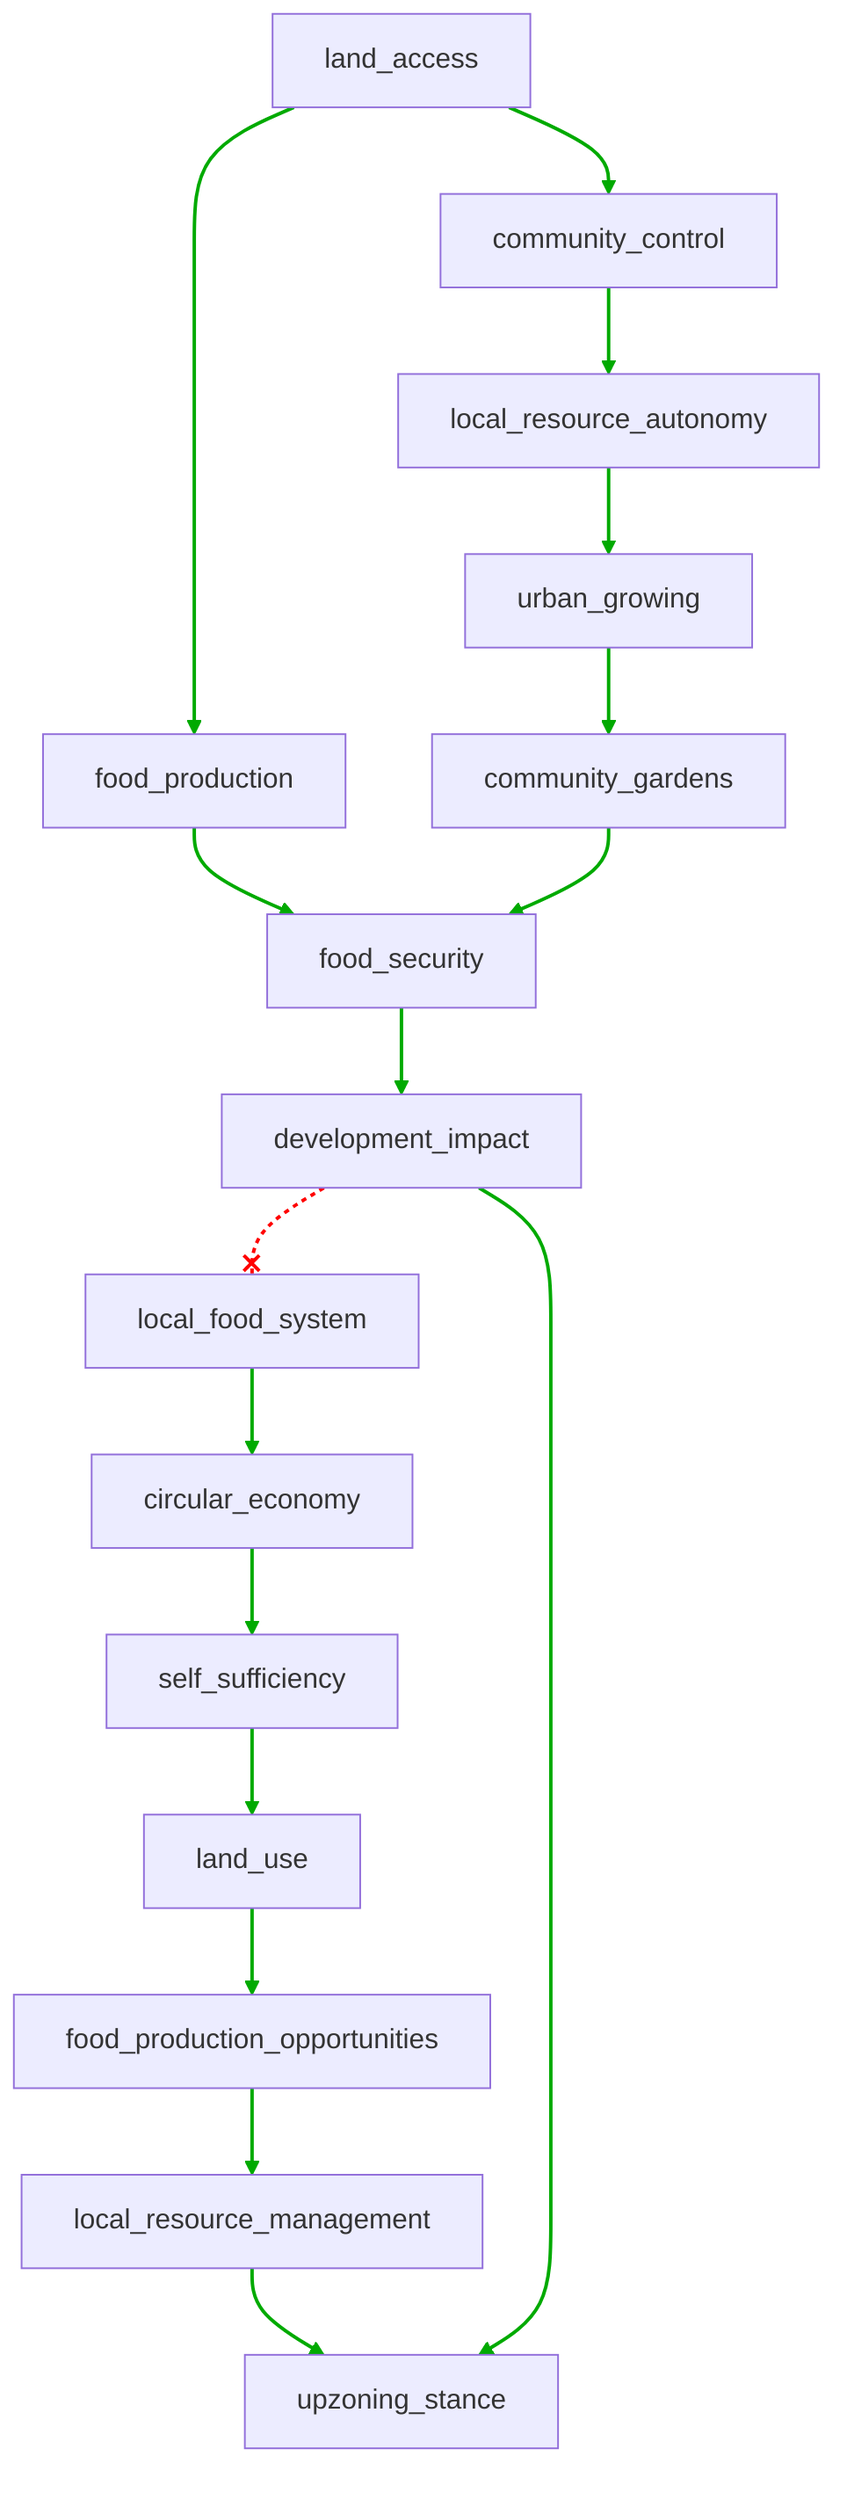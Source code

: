 flowchart TD
n1[land_access]
n2[food_production]
n3[community_control]
n4[local_resource_autonomy]
n5[urban_growing]
n6[community_gardens]
n7[food_security]
n8[development_impact]
n9[local_food_system]
n10[circular_economy]
n11[self_sufficiency]
n12[land_use]
n13[food_production_opportunities]
n14[local_resource_management]
n15[upzoning_stance]
n1 --> n2
n1 --> n3
n2 --> n7
n3 --> n4
n4 --> n5
n5 --> n6
n6 --> n7
n7 --> n8
n8 --x n9
n9 --> n10
n10 --> n11
n11 --> n12
n12 --> n13
n13 --> n14
n14 --> n15
n8 --> n15
linkStyle 0 stroke:#00AA00,stroke-width:2px
linkStyle 1 stroke:#00AA00,stroke-width:2px
linkStyle 2 stroke:#00AA00,stroke-width:2px
linkStyle 3 stroke:#00AA00,stroke-width:2px
linkStyle 4 stroke:#00AA00,stroke-width:2px
linkStyle 5 stroke:#00AA00,stroke-width:2px
linkStyle 6 stroke:#00AA00,stroke-width:2px
linkStyle 7 stroke:#00AA00,stroke-width:2px
linkStyle 8 stroke:#FF0000,stroke-dasharray:3,stroke-width:2px
linkStyle 9 stroke:#00AA00,stroke-width:2px
linkStyle 10 stroke:#00AA00,stroke-width:2px
linkStyle 11 stroke:#00AA00,stroke-width:2px
linkStyle 12 stroke:#00AA00,stroke-width:2px
linkStyle 13 stroke:#00AA00,stroke-width:2px
linkStyle 14 stroke:#00AA00,stroke-width:2px
linkStyle 15 stroke:#00AA00,stroke-width:2px